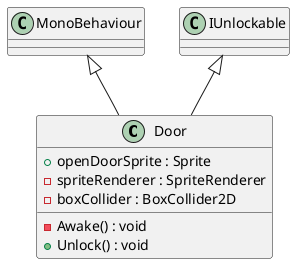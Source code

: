 @startuml
class Door {
    + openDoorSprite : Sprite
    - spriteRenderer : SpriteRenderer
    - boxCollider : BoxCollider2D
    - Awake() : void
    + Unlock() : void
}
MonoBehaviour <|-- Door
IUnlockable <|-- Door
@enduml
